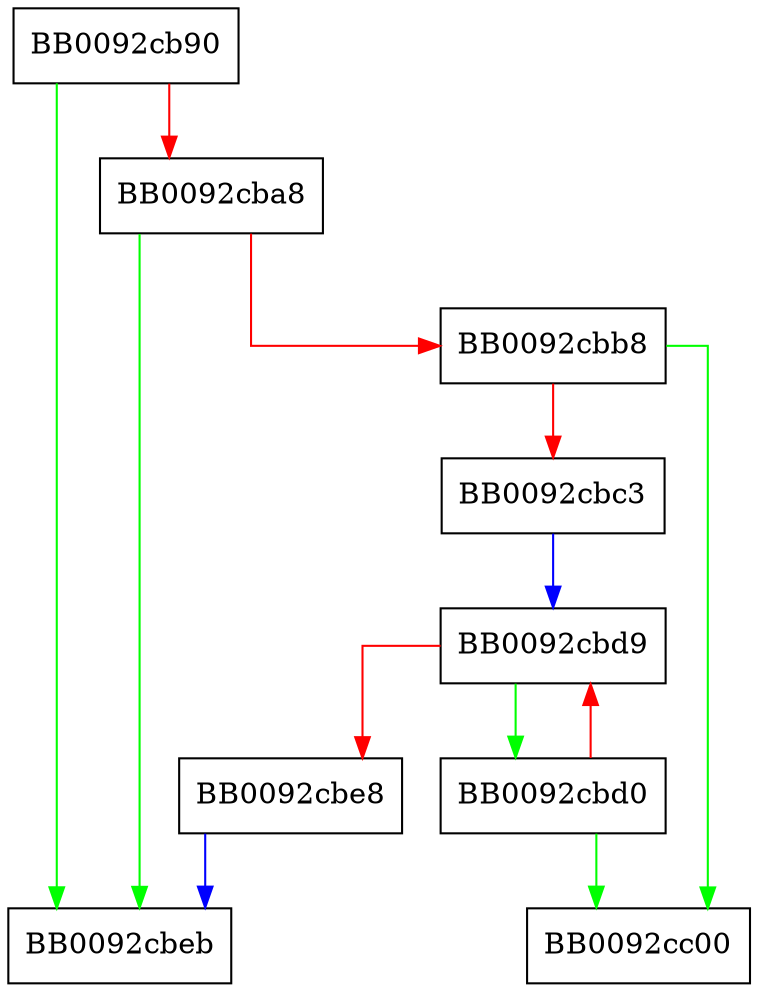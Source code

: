 digraph free_slotinfo {
  node [shape="box"];
  graph [splines=ortho];
  BB0092cb90 -> BB0092cbeb [color="green"];
  BB0092cb90 -> BB0092cba8 [color="red"];
  BB0092cba8 -> BB0092cbeb [color="green"];
  BB0092cba8 -> BB0092cbb8 [color="red"];
  BB0092cbb8 -> BB0092cc00 [color="green"];
  BB0092cbb8 -> BB0092cbc3 [color="red"];
  BB0092cbc3 -> BB0092cbd9 [color="blue"];
  BB0092cbd0 -> BB0092cc00 [color="green"];
  BB0092cbd0 -> BB0092cbd9 [color="red"];
  BB0092cbd9 -> BB0092cbd0 [color="green"];
  BB0092cbd9 -> BB0092cbe8 [color="red"];
  BB0092cbe8 -> BB0092cbeb [color="blue"];
}